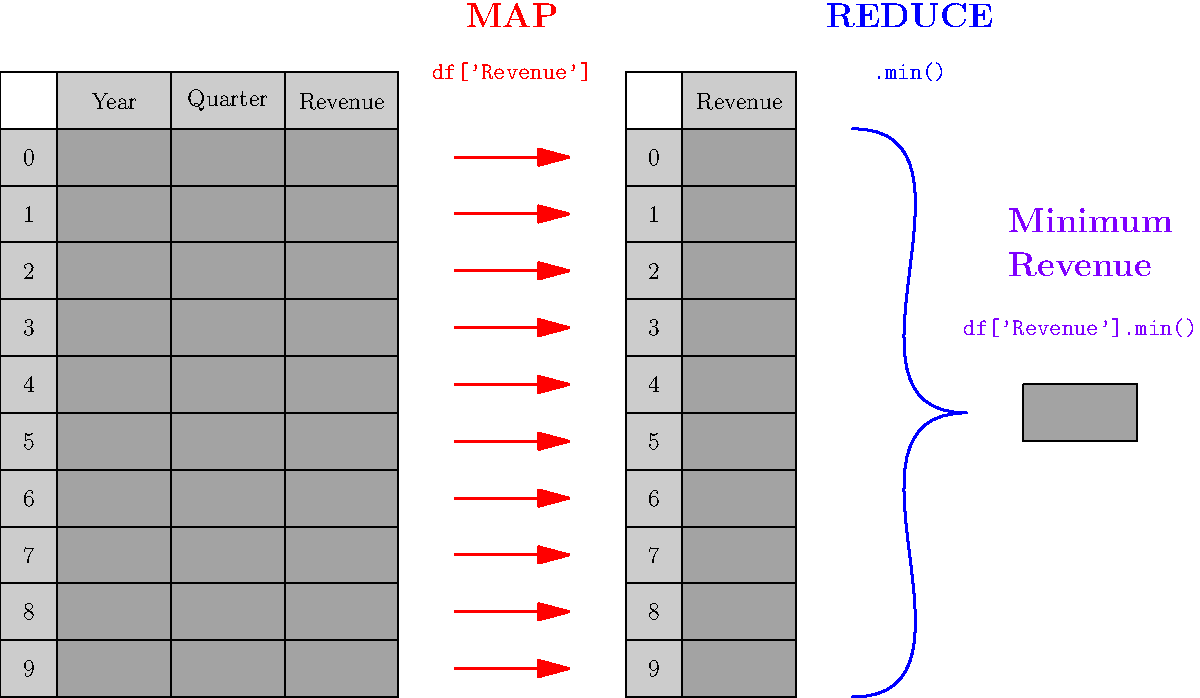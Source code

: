 
size( 600 );

picture dataframe ( int num_rows, int num_cols,
                    real row_height = 1, real col_width = 1.5,
                    bool row_header = true, bool col_header = true,
                    string[] row_headers = {}, string[] col_headers = {} ) {
    pair dfpt ( real x, real y ) {
        return row_header ? (min(x,1)+(x-min(x,1))*col_width,-y*row_height)
                          : (x*col_width,-y*row_height);
    }
    picture result = new picture;
    int start_x = row_header ? 1 : 0;
    int start_y = col_header ? 1 : 0;
    for ( int i = 0 ; i <= num_rows + start_y ; ++i ) {
        draw( result, dfpt(0,i)--dfpt(num_cols+start_x,i) );
        if ( row_header && i < num_rows + start_y - 1 ) {
            string header = i < row_headers.length ? row_headers[i]
                                                   : format( "%d", i );
            label( result, header, dfpt(0.5,i+1.5) );
        }
    }
    for ( int i = 0 ; i <= num_cols + start_x ; ++i ) {
        draw( result, dfpt(i,0)--dfpt(i,num_rows+start_y) );
        if ( col_header && i < num_cols + start_x - 1 ) {
            string header = i < col_headers.length ? col_headers[i]
                                                   : format( "Col %d", i );
            label( result, header, dfpt(i+1.5,0.5) );
        }
    }
    fill( result, box( dfpt(0,start_y),
                       dfpt(num_cols+start_x,num_rows+start_y) ),
          opacity(0.2) );
    fill( result, box( dfpt(start_x,0),
                       dfpt(num_cols+start_x,num_rows+start_y) ),
          opacity(0.2) );
    return shift( -dfpt(start_x,start_y) ) * result;
}

int nrows = 10;

add( dataframe( nrows, 3, col_width = 2,
                col_headers = new string[]{"Year","Quarter","Revenue"} ) );

label( "\Large\bf MAP", (8,2), red );
label( "\texttt{df['Revenue']}", (8,1), red );
for ( int i = 0 ; i < nrows ; ++i )
    draw( (7,-i-0.5)--(9,-i-0.5), red+linewidth(1), Arrow );

add( shift( 11, 0 )
   * dataframe( nrows, 1, col_width = 2,
                col_headers = new string[]{"Revenue"} ) );

label( "\Large\bf REDUCE", (15,2), blue );
label( "\texttt{.min()}", (15,1), blue );
draw( (14,0){E}..{E}(16,-5) ^^ (16,-5){W}..{W}(14,-10), blue+linewidth(1) );

label( "\parbox{1in}{\Large\bf Minimum Revenue}", (18,-2), purple );
label( "\texttt{df['Revenue'].min()}", (18,-3.5), purple );
add( shift( (17,-4.5) ) * dataframe( 1, 1, false, false, col_width=2 ) );

